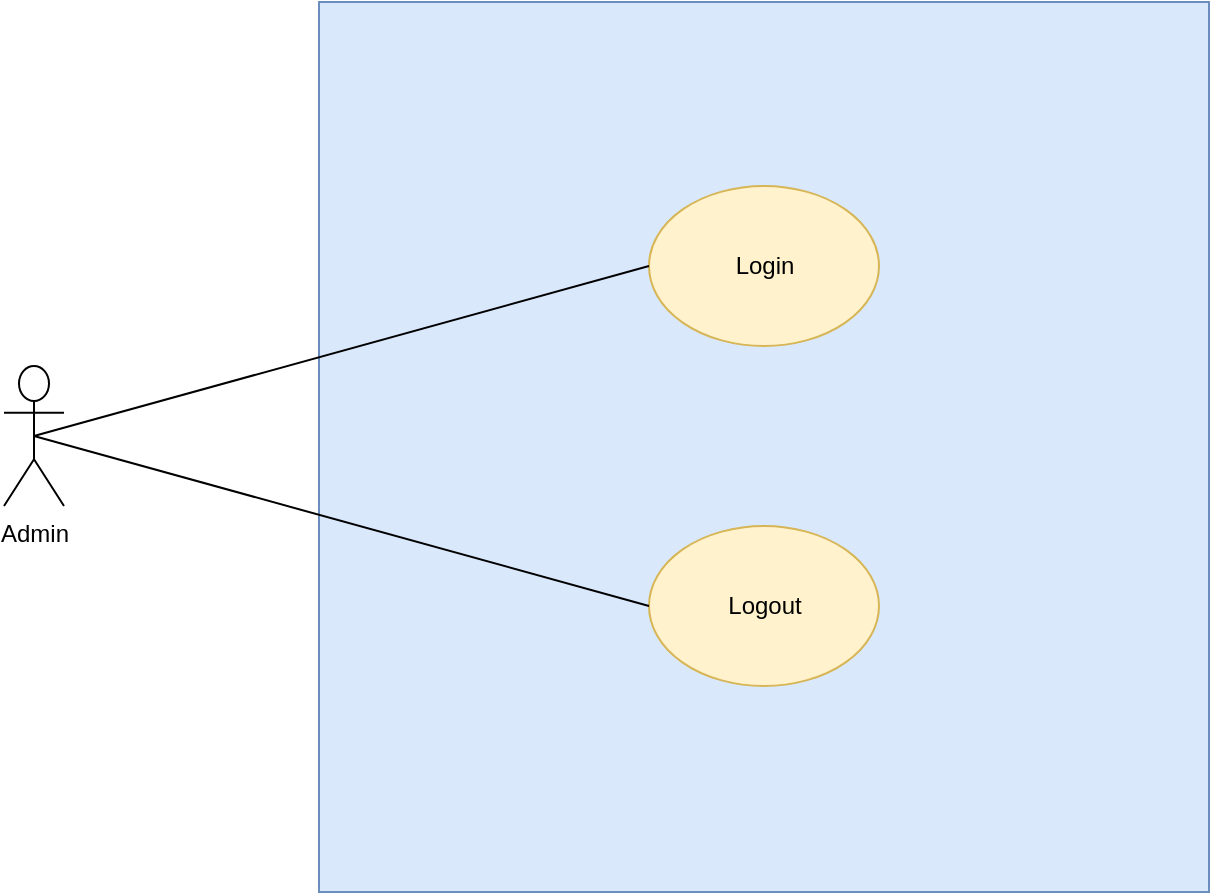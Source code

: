 <mxfile version="20.8.10" type="device"><diagram name="Page-1" id="fjwuFHZYpNOX4wre5BCR"><mxGraphModel dx="1050" dy="629" grid="1" gridSize="10" guides="1" tooltips="1" connect="1" arrows="1" fold="1" page="1" pageScale="1" pageWidth="850" pageHeight="1100" math="0" shadow="0"><root><mxCell id="0"/><mxCell id="1" parent="0"/><mxCell id="Jd3R5-ZXTsf17rILLIj6-1" value="Admin" style="shape=umlActor;verticalLabelPosition=bottom;verticalAlign=top;html=1;outlineConnect=0;" parent="1" vertex="1"><mxGeometry x="120" y="510" width="30" height="70" as="geometry"/></mxCell><mxCell id="Jd3R5-ZXTsf17rILLIj6-3" value="" style="whiteSpace=wrap;html=1;aspect=fixed;fillColor=#dae8fc;strokeColor=#6c8ebf;" parent="1" vertex="1"><mxGeometry x="277.5" y="328" width="445" height="445" as="geometry"/></mxCell><mxCell id="Jd3R5-ZXTsf17rILLIj6-2" value="Login" style="ellipse;whiteSpace=wrap;html=1;fillColor=#fff2cc;strokeColor=#d6b656;" parent="1" vertex="1"><mxGeometry x="442.5" y="420" width="115" height="80" as="geometry"/></mxCell><mxCell id="EdmM1rZS4--3qe9CLnAn-1" value="Logout" style="ellipse;whiteSpace=wrap;html=1;fillColor=#fff2cc;strokeColor=#d6b656;" vertex="1" parent="1"><mxGeometry x="442.5" y="590" width="115" height="80" as="geometry"/></mxCell><mxCell id="EdmM1rZS4--3qe9CLnAn-2" value="" style="endArrow=none;html=1;rounded=0;entryX=0.5;entryY=0.5;entryDx=0;entryDy=0;entryPerimeter=0;exitX=0;exitY=0.5;exitDx=0;exitDy=0;" edge="1" parent="1" source="Jd3R5-ZXTsf17rILLIj6-2" target="Jd3R5-ZXTsf17rILLIj6-1"><mxGeometry width="50" height="50" relative="1" as="geometry"><mxPoint x="400" y="560" as="sourcePoint"/><mxPoint x="450" y="510" as="targetPoint"/></mxGeometry></mxCell><mxCell id="EdmM1rZS4--3qe9CLnAn-3" value="" style="endArrow=none;html=1;rounded=0;entryX=0.5;entryY=0.5;entryDx=0;entryDy=0;entryPerimeter=0;exitX=0;exitY=0.5;exitDx=0;exitDy=0;" edge="1" parent="1" source="EdmM1rZS4--3qe9CLnAn-1" target="Jd3R5-ZXTsf17rILLIj6-1"><mxGeometry width="50" height="50" relative="1" as="geometry"><mxPoint x="452.5" y="470" as="sourcePoint"/><mxPoint x="145" y="555" as="targetPoint"/></mxGeometry></mxCell></root></mxGraphModel></diagram></mxfile>